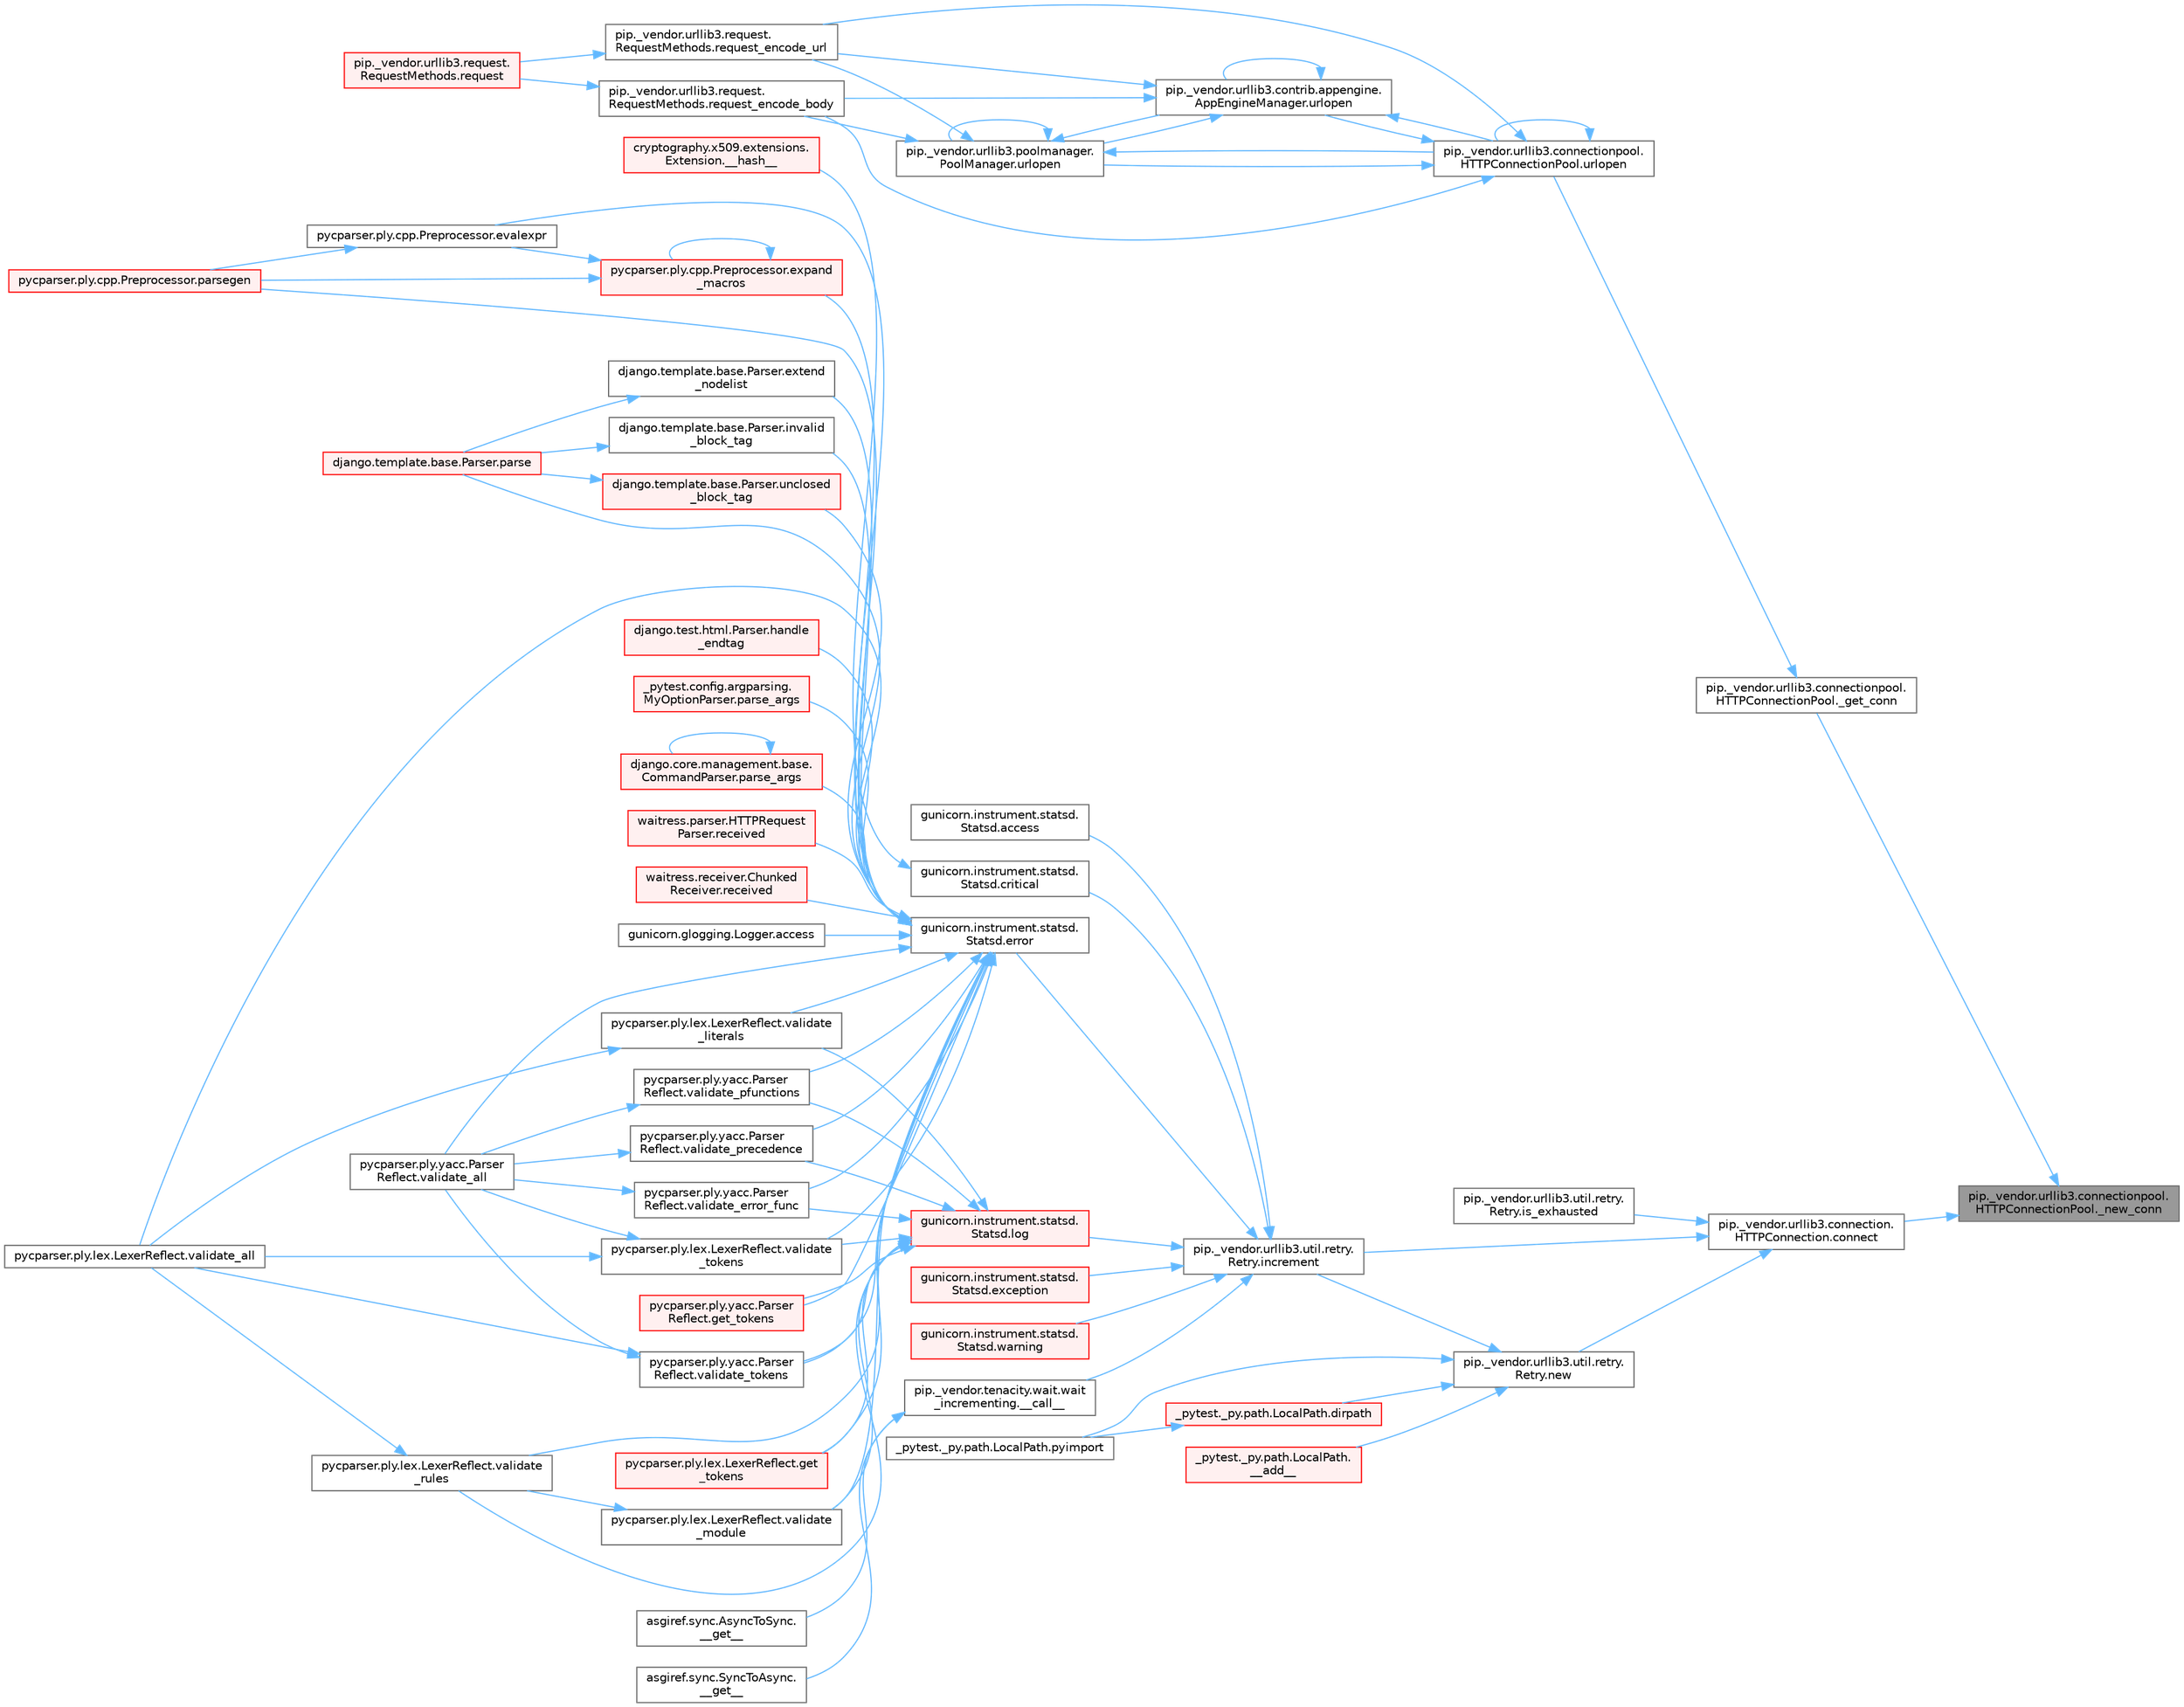 digraph "pip._vendor.urllib3.connectionpool.HTTPConnectionPool._new_conn"
{
 // LATEX_PDF_SIZE
  bgcolor="transparent";
  edge [fontname=Helvetica,fontsize=10,labelfontname=Helvetica,labelfontsize=10];
  node [fontname=Helvetica,fontsize=10,shape=box,height=0.2,width=0.4];
  rankdir="RL";
  Node1 [id="Node000001",label="pip._vendor.urllib3.connectionpool.\lHTTPConnectionPool._new_conn",height=0.2,width=0.4,color="gray40", fillcolor="grey60", style="filled", fontcolor="black",tooltip=" "];
  Node1 -> Node2 [id="edge1_Node000001_Node000002",dir="back",color="steelblue1",style="solid",tooltip=" "];
  Node2 [id="Node000002",label="pip._vendor.urllib3.connectionpool.\lHTTPConnectionPool._get_conn",height=0.2,width=0.4,color="grey40", fillcolor="white", style="filled",URL="$classpip_1_1__vendor_1_1urllib3_1_1connectionpool_1_1_h_t_t_p_connection_pool.html#a9e54ab388e1655911664b7d0424aaa38",tooltip=" "];
  Node2 -> Node3 [id="edge2_Node000002_Node000003",dir="back",color="steelblue1",style="solid",tooltip=" "];
  Node3 [id="Node000003",label="pip._vendor.urllib3.connectionpool.\lHTTPConnectionPool.urlopen",height=0.2,width=0.4,color="grey40", fillcolor="white", style="filled",URL="$classpip_1_1__vendor_1_1urllib3_1_1connectionpool_1_1_h_t_t_p_connection_pool.html#ae35894f81da52ce45fa069cb5e1623c6",tooltip=" "];
  Node3 -> Node4 [id="edge3_Node000003_Node000004",dir="back",color="steelblue1",style="solid",tooltip=" "];
  Node4 [id="Node000004",label="pip._vendor.urllib3.request.\lRequestMethods.request_encode_body",height=0.2,width=0.4,color="grey40", fillcolor="white", style="filled",URL="$classpip_1_1__vendor_1_1urllib3_1_1request_1_1_request_methods.html#a2c8e6a574936ea1059cda06ae71793fc",tooltip=" "];
  Node4 -> Node5 [id="edge4_Node000004_Node000005",dir="back",color="steelblue1",style="solid",tooltip=" "];
  Node5 [id="Node000005",label="pip._vendor.urllib3.request.\lRequestMethods.request",height=0.2,width=0.4,color="red", fillcolor="#FFF0F0", style="filled",URL="$classpip_1_1__vendor_1_1urllib3_1_1request_1_1_request_methods.html#a73541f2f0edc7df7413b043e33c69e7f",tooltip=" "];
  Node3 -> Node3183 [id="edge5_Node000003_Node003183",dir="back",color="steelblue1",style="solid",tooltip=" "];
  Node3183 [id="Node003183",label="pip._vendor.urllib3.request.\lRequestMethods.request_encode_url",height=0.2,width=0.4,color="grey40", fillcolor="white", style="filled",URL="$classpip_1_1__vendor_1_1urllib3_1_1request_1_1_request_methods.html#a364d38202ff4ab728e7bad368e74a431",tooltip=" "];
  Node3183 -> Node5 [id="edge6_Node003183_Node000005",dir="back",color="steelblue1",style="solid",tooltip=" "];
  Node3 -> Node3 [id="edge7_Node000003_Node000003",dir="back",color="steelblue1",style="solid",tooltip=" "];
  Node3 -> Node3184 [id="edge8_Node000003_Node003184",dir="back",color="steelblue1",style="solid",tooltip=" "];
  Node3184 [id="Node003184",label="pip._vendor.urllib3.contrib.appengine.\lAppEngineManager.urlopen",height=0.2,width=0.4,color="grey40", fillcolor="white", style="filled",URL="$classpip_1_1__vendor_1_1urllib3_1_1contrib_1_1appengine_1_1_app_engine_manager.html#a7b6f1d3b2aba947ba6c46d2bbe129d3a",tooltip=" "];
  Node3184 -> Node4 [id="edge9_Node003184_Node000004",dir="back",color="steelblue1",style="solid",tooltip=" "];
  Node3184 -> Node3183 [id="edge10_Node003184_Node003183",dir="back",color="steelblue1",style="solid",tooltip=" "];
  Node3184 -> Node3 [id="edge11_Node003184_Node000003",dir="back",color="steelblue1",style="solid",tooltip=" "];
  Node3184 -> Node3184 [id="edge12_Node003184_Node003184",dir="back",color="steelblue1",style="solid",tooltip=" "];
  Node3184 -> Node3185 [id="edge13_Node003184_Node003185",dir="back",color="steelblue1",style="solid",tooltip=" "];
  Node3185 [id="Node003185",label="pip._vendor.urllib3.poolmanager.\lPoolManager.urlopen",height=0.2,width=0.4,color="grey40", fillcolor="white", style="filled",URL="$classpip_1_1__vendor_1_1urllib3_1_1poolmanager_1_1_pool_manager.html#aef459d925edd0cadb3345527e8a35775",tooltip=" "];
  Node3185 -> Node4 [id="edge14_Node003185_Node000004",dir="back",color="steelblue1",style="solid",tooltip=" "];
  Node3185 -> Node3183 [id="edge15_Node003185_Node003183",dir="back",color="steelblue1",style="solid",tooltip=" "];
  Node3185 -> Node3 [id="edge16_Node003185_Node000003",dir="back",color="steelblue1",style="solid",tooltip=" "];
  Node3185 -> Node3184 [id="edge17_Node003185_Node003184",dir="back",color="steelblue1",style="solid",tooltip=" "];
  Node3185 -> Node3185 [id="edge18_Node003185_Node003185",dir="back",color="steelblue1",style="solid",tooltip=" "];
  Node3 -> Node3185 [id="edge19_Node000003_Node003185",dir="back",color="steelblue1",style="solid",tooltip=" "];
  Node1 -> Node3186 [id="edge20_Node000001_Node003186",dir="back",color="steelblue1",style="solid",tooltip=" "];
  Node3186 [id="Node003186",label="pip._vendor.urllib3.connection.\lHTTPConnection.connect",height=0.2,width=0.4,color="grey40", fillcolor="white", style="filled",URL="$classpip_1_1__vendor_1_1urllib3_1_1connection_1_1_h_t_t_p_connection.html#afbfafe5a6942dc8e02a727a6f5eb2244",tooltip=" "];
  Node3186 -> Node449 [id="edge21_Node003186_Node000449",dir="back",color="steelblue1",style="solid",tooltip=" "];
  Node449 [id="Node000449",label="pip._vendor.urllib3.util.retry.\lRetry.increment",height=0.2,width=0.4,color="grey40", fillcolor="white", style="filled",URL="$classpip_1_1__vendor_1_1urllib3_1_1util_1_1retry_1_1_retry.html#a88dd993ccb2ef4b2bfa9ad0571374b12",tooltip=" "];
  Node449 -> Node450 [id="edge22_Node000449_Node000450",dir="back",color="steelblue1",style="solid",tooltip=" "];
  Node450 [id="Node000450",label="pip._vendor.tenacity.wait.wait\l_incrementing.__call__",height=0.2,width=0.4,color="grey40", fillcolor="white", style="filled",URL="$classpip_1_1__vendor_1_1tenacity_1_1wait_1_1wait__incrementing.html#af47b0264325b86a85aa5cfd3b59a28cf",tooltip=" "];
  Node450 -> Node124 [id="edge23_Node000450_Node000124",dir="back",color="steelblue1",style="solid",tooltip=" "];
  Node124 [id="Node000124",label="asgiref.sync.AsyncToSync.\l__get__",height=0.2,width=0.4,color="grey40", fillcolor="white", style="filled",URL="$classasgiref_1_1sync_1_1_async_to_sync.html#a23e9ef7a73da98dad9e3f4e65846969b",tooltip=" "];
  Node450 -> Node125 [id="edge24_Node000450_Node000125",dir="back",color="steelblue1",style="solid",tooltip=" "];
  Node125 [id="Node000125",label="asgiref.sync.SyncToAsync.\l__get__",height=0.2,width=0.4,color="grey40", fillcolor="white", style="filled",URL="$classasgiref_1_1sync_1_1_sync_to_async.html#aebdfbe3f01079a529fd2f39810597381",tooltip=" "];
  Node449 -> Node451 [id="edge25_Node000449_Node000451",dir="back",color="steelblue1",style="solid",tooltip=" "];
  Node451 [id="Node000451",label="gunicorn.instrument.statsd.\lStatsd.access",height=0.2,width=0.4,color="grey40", fillcolor="white", style="filled",URL="$classgunicorn_1_1instrument_1_1statsd_1_1_statsd.html#a54238bd99ae3e429bb3efdae3a79e8e6",tooltip=" "];
  Node449 -> Node452 [id="edge26_Node000449_Node000452",dir="back",color="steelblue1",style="solid",tooltip=" "];
  Node452 [id="Node000452",label="gunicorn.instrument.statsd.\lStatsd.critical",height=0.2,width=0.4,color="grey40", fillcolor="white", style="filled",URL="$classgunicorn_1_1instrument_1_1statsd_1_1_statsd.html#a6a14e36bb7c86f86aa200f1ba8234786",tooltip=" "];
  Node452 -> Node453 [id="edge27_Node000452_Node000453",dir="back",color="steelblue1",style="solid",tooltip=" "];
  Node453 [id="Node000453",label="cryptography.x509.extensions.\lExtension.__hash__",height=0.2,width=0.4,color="red", fillcolor="#FFF0F0", style="filled",URL="$classcryptography_1_1x509_1_1extensions_1_1_extension.html#a7744510faba9373c947790041c25021e",tooltip=" "];
  Node449 -> Node454 [id="edge28_Node000449_Node000454",dir="back",color="steelblue1",style="solid",tooltip=" "];
  Node454 [id="Node000454",label="gunicorn.instrument.statsd.\lStatsd.error",height=0.2,width=0.4,color="grey40", fillcolor="white", style="filled",URL="$classgunicorn_1_1instrument_1_1statsd_1_1_statsd.html#a00ca379c910e5842719e48e617504c12",tooltip=" "];
  Node454 -> Node455 [id="edge29_Node000454_Node000455",dir="back",color="steelblue1",style="solid",tooltip=" "];
  Node455 [id="Node000455",label="gunicorn.glogging.Logger.access",height=0.2,width=0.4,color="grey40", fillcolor="white", style="filled",URL="$classgunicorn_1_1glogging_1_1_logger.html#a3b9fcb2cb9d7803a849f41d52df08b4b",tooltip=" "];
  Node454 -> Node456 [id="edge30_Node000454_Node000456",dir="back",color="steelblue1",style="solid",tooltip=" "];
  Node456 [id="Node000456",label="pycparser.ply.cpp.Preprocessor.evalexpr",height=0.2,width=0.4,color="grey40", fillcolor="white", style="filled",URL="$classpycparser_1_1ply_1_1cpp_1_1_preprocessor.html#a3c16ad6c28242d1214d20158b02ecabd",tooltip=" "];
  Node456 -> Node457 [id="edge31_Node000456_Node000457",dir="back",color="steelblue1",style="solid",tooltip=" "];
  Node457 [id="Node000457",label="pycparser.ply.cpp.Preprocessor.parsegen",height=0.2,width=0.4,color="red", fillcolor="#FFF0F0", style="filled",URL="$classpycparser_1_1ply_1_1cpp_1_1_preprocessor.html#aad71ed64ebab07f9eafb0b36f9108723",tooltip=" "];
  Node454 -> Node1658 [id="edge32_Node000454_Node001658",dir="back",color="steelblue1",style="solid",tooltip=" "];
  Node1658 [id="Node001658",label="pycparser.ply.cpp.Preprocessor.expand\l_macros",height=0.2,width=0.4,color="red", fillcolor="#FFF0F0", style="filled",URL="$classpycparser_1_1ply_1_1cpp_1_1_preprocessor.html#a4ac7e926ac9f68ef96f58e704a570d42",tooltip=" "];
  Node1658 -> Node456 [id="edge33_Node001658_Node000456",dir="back",color="steelblue1",style="solid",tooltip=" "];
  Node1658 -> Node1658 [id="edge34_Node001658_Node001658",dir="back",color="steelblue1",style="solid",tooltip=" "];
  Node1658 -> Node457 [id="edge35_Node001658_Node000457",dir="back",color="steelblue1",style="solid",tooltip=" "];
  Node454 -> Node1660 [id="edge36_Node000454_Node001660",dir="back",color="steelblue1",style="solid",tooltip=" "];
  Node1660 [id="Node001660",label="django.template.base.Parser.extend\l_nodelist",height=0.2,width=0.4,color="grey40", fillcolor="white", style="filled",URL="$classdjango_1_1template_1_1base_1_1_parser.html#a18cc3b61dee227ebe679d5a97e219f55",tooltip=" "];
  Node1660 -> Node1661 [id="edge37_Node001660_Node001661",dir="back",color="steelblue1",style="solid",tooltip=" "];
  Node1661 [id="Node001661",label="django.template.base.Parser.parse",height=0.2,width=0.4,color="red", fillcolor="#FFF0F0", style="filled",URL="$classdjango_1_1template_1_1base_1_1_parser.html#adf49a6d849c5bc731f4dcd79bbd13e52",tooltip=" "];
  Node454 -> Node1668 [id="edge38_Node000454_Node001668",dir="back",color="steelblue1",style="solid",tooltip=" "];
  Node1668 [id="Node001668",label="pycparser.ply.lex.LexerReflect.get\l_tokens",height=0.2,width=0.4,color="red", fillcolor="#FFF0F0", style="filled",URL="$classpycparser_1_1ply_1_1lex_1_1_lexer_reflect.html#a10983bce282c9b55abb82ce3807c6286",tooltip=" "];
  Node454 -> Node1670 [id="edge39_Node000454_Node001670",dir="back",color="steelblue1",style="solid",tooltip=" "];
  Node1670 [id="Node001670",label="pycparser.ply.yacc.Parser\lReflect.get_tokens",height=0.2,width=0.4,color="red", fillcolor="#FFF0F0", style="filled",URL="$classpycparser_1_1ply_1_1yacc_1_1_parser_reflect.html#a32a8391d1552f74d1fd812eec68dc908",tooltip=" "];
  Node454 -> Node1671 [id="edge40_Node000454_Node001671",dir="back",color="steelblue1",style="solid",tooltip=" "];
  Node1671 [id="Node001671",label="django.test.html.Parser.handle\l_endtag",height=0.2,width=0.4,color="red", fillcolor="#FFF0F0", style="filled",URL="$classdjango_1_1test_1_1html_1_1_parser.html#a884b3359f3c54327e1eb7315d24e003d",tooltip=" "];
  Node454 -> Node1673 [id="edge41_Node000454_Node001673",dir="back",color="steelblue1",style="solid",tooltip=" "];
  Node1673 [id="Node001673",label="django.template.base.Parser.invalid\l_block_tag",height=0.2,width=0.4,color="grey40", fillcolor="white", style="filled",URL="$classdjango_1_1template_1_1base_1_1_parser.html#ad5b5b4e7969f94be4891ad344fb51af5",tooltip=" "];
  Node1673 -> Node1661 [id="edge42_Node001673_Node001661",dir="back",color="steelblue1",style="solid",tooltip=" "];
  Node454 -> Node1661 [id="edge43_Node000454_Node001661",dir="back",color="steelblue1",style="solid",tooltip=" "];
  Node454 -> Node1674 [id="edge44_Node000454_Node001674",dir="back",color="steelblue1",style="solid",tooltip=" "];
  Node1674 [id="Node001674",label="_pytest.config.argparsing.\lMyOptionParser.parse_args",height=0.2,width=0.4,color="red", fillcolor="#FFF0F0", style="filled",URL="$class__pytest_1_1config_1_1argparsing_1_1_my_option_parser.html#ab9c41ef7aa3563347d264f1b7a8a1a66",tooltip=" "];
  Node454 -> Node1677 [id="edge45_Node000454_Node001677",dir="back",color="steelblue1",style="solid",tooltip=" "];
  Node1677 [id="Node001677",label="django.core.management.base.\lCommandParser.parse_args",height=0.2,width=0.4,color="red", fillcolor="#FFF0F0", style="filled",URL="$classdjango_1_1core_1_1management_1_1base_1_1_command_parser.html#a3bfc67243196388c65ea6d0755637db5",tooltip=" "];
  Node1677 -> Node1677 [id="edge46_Node001677_Node001677",dir="back",color="steelblue1",style="solid",tooltip=" "];
  Node454 -> Node457 [id="edge47_Node000454_Node000457",dir="back",color="steelblue1",style="solid",tooltip=" "];
  Node454 -> Node1678 [id="edge48_Node000454_Node001678",dir="back",color="steelblue1",style="solid",tooltip=" "];
  Node1678 [id="Node001678",label="waitress.parser.HTTPRequest\lParser.received",height=0.2,width=0.4,color="red", fillcolor="#FFF0F0", style="filled",URL="$classwaitress_1_1parser_1_1_h_t_t_p_request_parser.html#a37aaf6b973fa4959ae4fe6fe4048fc24",tooltip=" "];
  Node454 -> Node1679 [id="edge49_Node000454_Node001679",dir="back",color="steelblue1",style="solid",tooltip=" "];
  Node1679 [id="Node001679",label="waitress.receiver.Chunked\lReceiver.received",height=0.2,width=0.4,color="red", fillcolor="#FFF0F0", style="filled",URL="$classwaitress_1_1receiver_1_1_chunked_receiver.html#a560337d435bad205b28d765329a3d9e0",tooltip=" "];
  Node454 -> Node1680 [id="edge50_Node000454_Node001680",dir="back",color="steelblue1",style="solid",tooltip=" "];
  Node1680 [id="Node001680",label="django.template.base.Parser.unclosed\l_block_tag",height=0.2,width=0.4,color="red", fillcolor="#FFF0F0", style="filled",URL="$classdjango_1_1template_1_1base_1_1_parser.html#a5ee190e13908db0573b7687deb43b639",tooltip=" "];
  Node1680 -> Node1661 [id="edge51_Node001680_Node001661",dir="back",color="steelblue1",style="solid",tooltip=" "];
  Node454 -> Node1682 [id="edge52_Node000454_Node001682",dir="back",color="steelblue1",style="solid",tooltip=" "];
  Node1682 [id="Node001682",label="pycparser.ply.lex.LexerReflect.validate_all",height=0.2,width=0.4,color="grey40", fillcolor="white", style="filled",URL="$classpycparser_1_1ply_1_1lex_1_1_lexer_reflect.html#a218bcca937278cc45093167729bfb7ac",tooltip=" "];
  Node454 -> Node1464 [id="edge53_Node000454_Node001464",dir="back",color="steelblue1",style="solid",tooltip=" "];
  Node1464 [id="Node001464",label="pycparser.ply.yacc.Parser\lReflect.validate_all",height=0.2,width=0.4,color="grey40", fillcolor="white", style="filled",URL="$classpycparser_1_1ply_1_1yacc_1_1_parser_reflect.html#a96ac0824424f670c89156918f699b845",tooltip=" "];
  Node454 -> Node1683 [id="edge54_Node000454_Node001683",dir="back",color="steelblue1",style="solid",tooltip=" "];
  Node1683 [id="Node001683",label="pycparser.ply.yacc.Parser\lReflect.validate_error_func",height=0.2,width=0.4,color="grey40", fillcolor="white", style="filled",URL="$classpycparser_1_1ply_1_1yacc_1_1_parser_reflect.html#abb7904164b127d4246ed5a91ddf741a8",tooltip=" "];
  Node1683 -> Node1464 [id="edge55_Node001683_Node001464",dir="back",color="steelblue1",style="solid",tooltip=" "];
  Node454 -> Node1684 [id="edge56_Node000454_Node001684",dir="back",color="steelblue1",style="solid",tooltip=" "];
  Node1684 [id="Node001684",label="pycparser.ply.lex.LexerReflect.validate\l_literals",height=0.2,width=0.4,color="grey40", fillcolor="white", style="filled",URL="$classpycparser_1_1ply_1_1lex_1_1_lexer_reflect.html#a7797d2874e80da683e656d5ba97f4a11",tooltip=" "];
  Node1684 -> Node1682 [id="edge57_Node001684_Node001682",dir="back",color="steelblue1",style="solid",tooltip=" "];
  Node454 -> Node1685 [id="edge58_Node000454_Node001685",dir="back",color="steelblue1",style="solid",tooltip=" "];
  Node1685 [id="Node001685",label="pycparser.ply.lex.LexerReflect.validate\l_module",height=0.2,width=0.4,color="grey40", fillcolor="white", style="filled",URL="$classpycparser_1_1ply_1_1lex_1_1_lexer_reflect.html#ac4c78bbfe7d389bff02bd7fb7222d4f9",tooltip=" "];
  Node1685 -> Node1686 [id="edge59_Node001685_Node001686",dir="back",color="steelblue1",style="solid",tooltip=" "];
  Node1686 [id="Node001686",label="pycparser.ply.lex.LexerReflect.validate\l_rules",height=0.2,width=0.4,color="grey40", fillcolor="white", style="filled",URL="$classpycparser_1_1ply_1_1lex_1_1_lexer_reflect.html#a16c717b08e8dfb81b432995308be295a",tooltip=" "];
  Node1686 -> Node1682 [id="edge60_Node001686_Node001682",dir="back",color="steelblue1",style="solid",tooltip=" "];
  Node454 -> Node1687 [id="edge61_Node000454_Node001687",dir="back",color="steelblue1",style="solid",tooltip=" "];
  Node1687 [id="Node001687",label="pycparser.ply.yacc.Parser\lReflect.validate_pfunctions",height=0.2,width=0.4,color="grey40", fillcolor="white", style="filled",URL="$classpycparser_1_1ply_1_1yacc_1_1_parser_reflect.html#ad6caed0ceb47c1d26816271401d68b32",tooltip=" "];
  Node1687 -> Node1464 [id="edge62_Node001687_Node001464",dir="back",color="steelblue1",style="solid",tooltip=" "];
  Node454 -> Node1688 [id="edge63_Node000454_Node001688",dir="back",color="steelblue1",style="solid",tooltip=" "];
  Node1688 [id="Node001688",label="pycparser.ply.yacc.Parser\lReflect.validate_precedence",height=0.2,width=0.4,color="grey40", fillcolor="white", style="filled",URL="$classpycparser_1_1ply_1_1yacc_1_1_parser_reflect.html#a21d35acc015ce3c629247dc491dd9d20",tooltip=" "];
  Node1688 -> Node1464 [id="edge64_Node001688_Node001464",dir="back",color="steelblue1",style="solid",tooltip=" "];
  Node454 -> Node1686 [id="edge65_Node000454_Node001686",dir="back",color="steelblue1",style="solid",tooltip=" "];
  Node454 -> Node1689 [id="edge66_Node000454_Node001689",dir="back",color="steelblue1",style="solid",tooltip=" "];
  Node1689 [id="Node001689",label="pycparser.ply.lex.LexerReflect.validate\l_tokens",height=0.2,width=0.4,color="grey40", fillcolor="white", style="filled",URL="$classpycparser_1_1ply_1_1lex_1_1_lexer_reflect.html#a4bdc9e539877f748edefcd978105615b",tooltip=" "];
  Node1689 -> Node1682 [id="edge67_Node001689_Node001682",dir="back",color="steelblue1",style="solid",tooltip=" "];
  Node1689 -> Node1464 [id="edge68_Node001689_Node001464",dir="back",color="steelblue1",style="solid",tooltip=" "];
  Node454 -> Node1690 [id="edge69_Node000454_Node001690",dir="back",color="steelblue1",style="solid",tooltip=" "];
  Node1690 [id="Node001690",label="pycparser.ply.yacc.Parser\lReflect.validate_tokens",height=0.2,width=0.4,color="grey40", fillcolor="white", style="filled",URL="$classpycparser_1_1ply_1_1yacc_1_1_parser_reflect.html#a8fc22ab3debc6125e0b5cd26910f94f4",tooltip=" "];
  Node1690 -> Node1682 [id="edge70_Node001690_Node001682",dir="back",color="steelblue1",style="solid",tooltip=" "];
  Node1690 -> Node1464 [id="edge71_Node001690_Node001464",dir="back",color="steelblue1",style="solid",tooltip=" "];
  Node449 -> Node2991 [id="edge72_Node000449_Node002991",dir="back",color="steelblue1",style="solid",tooltip=" "];
  Node2991 [id="Node002991",label="gunicorn.instrument.statsd.\lStatsd.exception",height=0.2,width=0.4,color="red", fillcolor="#FFF0F0", style="filled",URL="$classgunicorn_1_1instrument_1_1statsd_1_1_statsd.html#adb608a3f95da3d6e3a9c000265fd866b",tooltip=" "];
  Node449 -> Node2995 [id="edge73_Node000449_Node002995",dir="back",color="steelblue1",style="solid",tooltip=" "];
  Node2995 [id="Node002995",label="gunicorn.instrument.statsd.\lStatsd.log",height=0.2,width=0.4,color="red", fillcolor="#FFF0F0", style="filled",URL="$classgunicorn_1_1instrument_1_1statsd_1_1_statsd.html#ab99145cf0b7c66dbcebcbdcbd44b4953",tooltip=" "];
  Node2995 -> Node1668 [id="edge74_Node002995_Node001668",dir="back",color="steelblue1",style="solid",tooltip=" "];
  Node2995 -> Node1670 [id="edge75_Node002995_Node001670",dir="back",color="steelblue1",style="solid",tooltip=" "];
  Node2995 -> Node1683 [id="edge76_Node002995_Node001683",dir="back",color="steelblue1",style="solid",tooltip=" "];
  Node2995 -> Node1684 [id="edge77_Node002995_Node001684",dir="back",color="steelblue1",style="solid",tooltip=" "];
  Node2995 -> Node1685 [id="edge78_Node002995_Node001685",dir="back",color="steelblue1",style="solid",tooltip=" "];
  Node2995 -> Node1687 [id="edge79_Node002995_Node001687",dir="back",color="steelblue1",style="solid",tooltip=" "];
  Node2995 -> Node1688 [id="edge80_Node002995_Node001688",dir="back",color="steelblue1",style="solid",tooltip=" "];
  Node2995 -> Node1686 [id="edge81_Node002995_Node001686",dir="back",color="steelblue1",style="solid",tooltip=" "];
  Node2995 -> Node1689 [id="edge82_Node002995_Node001689",dir="back",color="steelblue1",style="solid",tooltip=" "];
  Node2995 -> Node1690 [id="edge83_Node002995_Node001690",dir="back",color="steelblue1",style="solid",tooltip=" "];
  Node449 -> Node3035 [id="edge84_Node000449_Node003035",dir="back",color="steelblue1",style="solid",tooltip=" "];
  Node3035 [id="Node003035",label="gunicorn.instrument.statsd.\lStatsd.warning",height=0.2,width=0.4,color="red", fillcolor="#FFF0F0", style="filled",URL="$classgunicorn_1_1instrument_1_1statsd_1_1_statsd.html#a4b25361c9be113a5555acee1dd23fc61",tooltip=" "];
  Node3186 -> Node829 [id="edge85_Node003186_Node000829",dir="back",color="steelblue1",style="solid",tooltip=" "];
  Node829 [id="Node000829",label="pip._vendor.urllib3.util.retry.\lRetry.is_exhausted",height=0.2,width=0.4,color="grey40", fillcolor="white", style="filled",URL="$classpip_1_1__vendor_1_1urllib3_1_1util_1_1retry_1_1_retry.html#ad8d42bd72e35f497daf9a0359560969d",tooltip=" "];
  Node3186 -> Node830 [id="edge86_Node003186_Node000830",dir="back",color="steelblue1",style="solid",tooltip=" "];
  Node830 [id="Node000830",label="pip._vendor.urllib3.util.retry.\lRetry.new",height=0.2,width=0.4,color="grey40", fillcolor="white", style="filled",URL="$classpip_1_1__vendor_1_1urllib3_1_1util_1_1retry_1_1_retry.html#ab806585412b9d9b3c0d882fb4bd8d3c0",tooltip=" "];
  Node830 -> Node532 [id="edge87_Node000830_Node000532",dir="back",color="steelblue1",style="solid",tooltip=" "];
  Node532 [id="Node000532",label="_pytest._py.path.LocalPath.\l__add__",height=0.2,width=0.4,color="red", fillcolor="#FFF0F0", style="filled",URL="$class__pytest_1_1__py_1_1path_1_1_local_path.html#abe95df43f29943a2ec6ccad0c25662da",tooltip=" "];
  Node830 -> Node831 [id="edge88_Node000830_Node000831",dir="back",color="steelblue1",style="solid",tooltip=" "];
  Node831 [id="Node000831",label="_pytest._py.path.LocalPath.dirpath",height=0.2,width=0.4,color="red", fillcolor="#FFF0F0", style="filled",URL="$class__pytest_1_1__py_1_1path_1_1_local_path.html#aa8766bdaffd39f928eaae6f30b741b05",tooltip=" "];
  Node831 -> Node1160 [id="edge89_Node000831_Node001160",dir="back",color="steelblue1",style="solid",tooltip=" "];
  Node1160 [id="Node001160",label="_pytest._py.path.LocalPath.pyimport",height=0.2,width=0.4,color="grey40", fillcolor="white", style="filled",URL="$class__pytest_1_1__py_1_1path_1_1_local_path.html#aaf2fbd0a1a8554d138b60c28ca682b75",tooltip=" "];
  Node830 -> Node449 [id="edge90_Node000830_Node000449",dir="back",color="steelblue1",style="solid",tooltip=" "];
  Node830 -> Node1160 [id="edge91_Node000830_Node001160",dir="back",color="steelblue1",style="solid",tooltip=" "];
}
